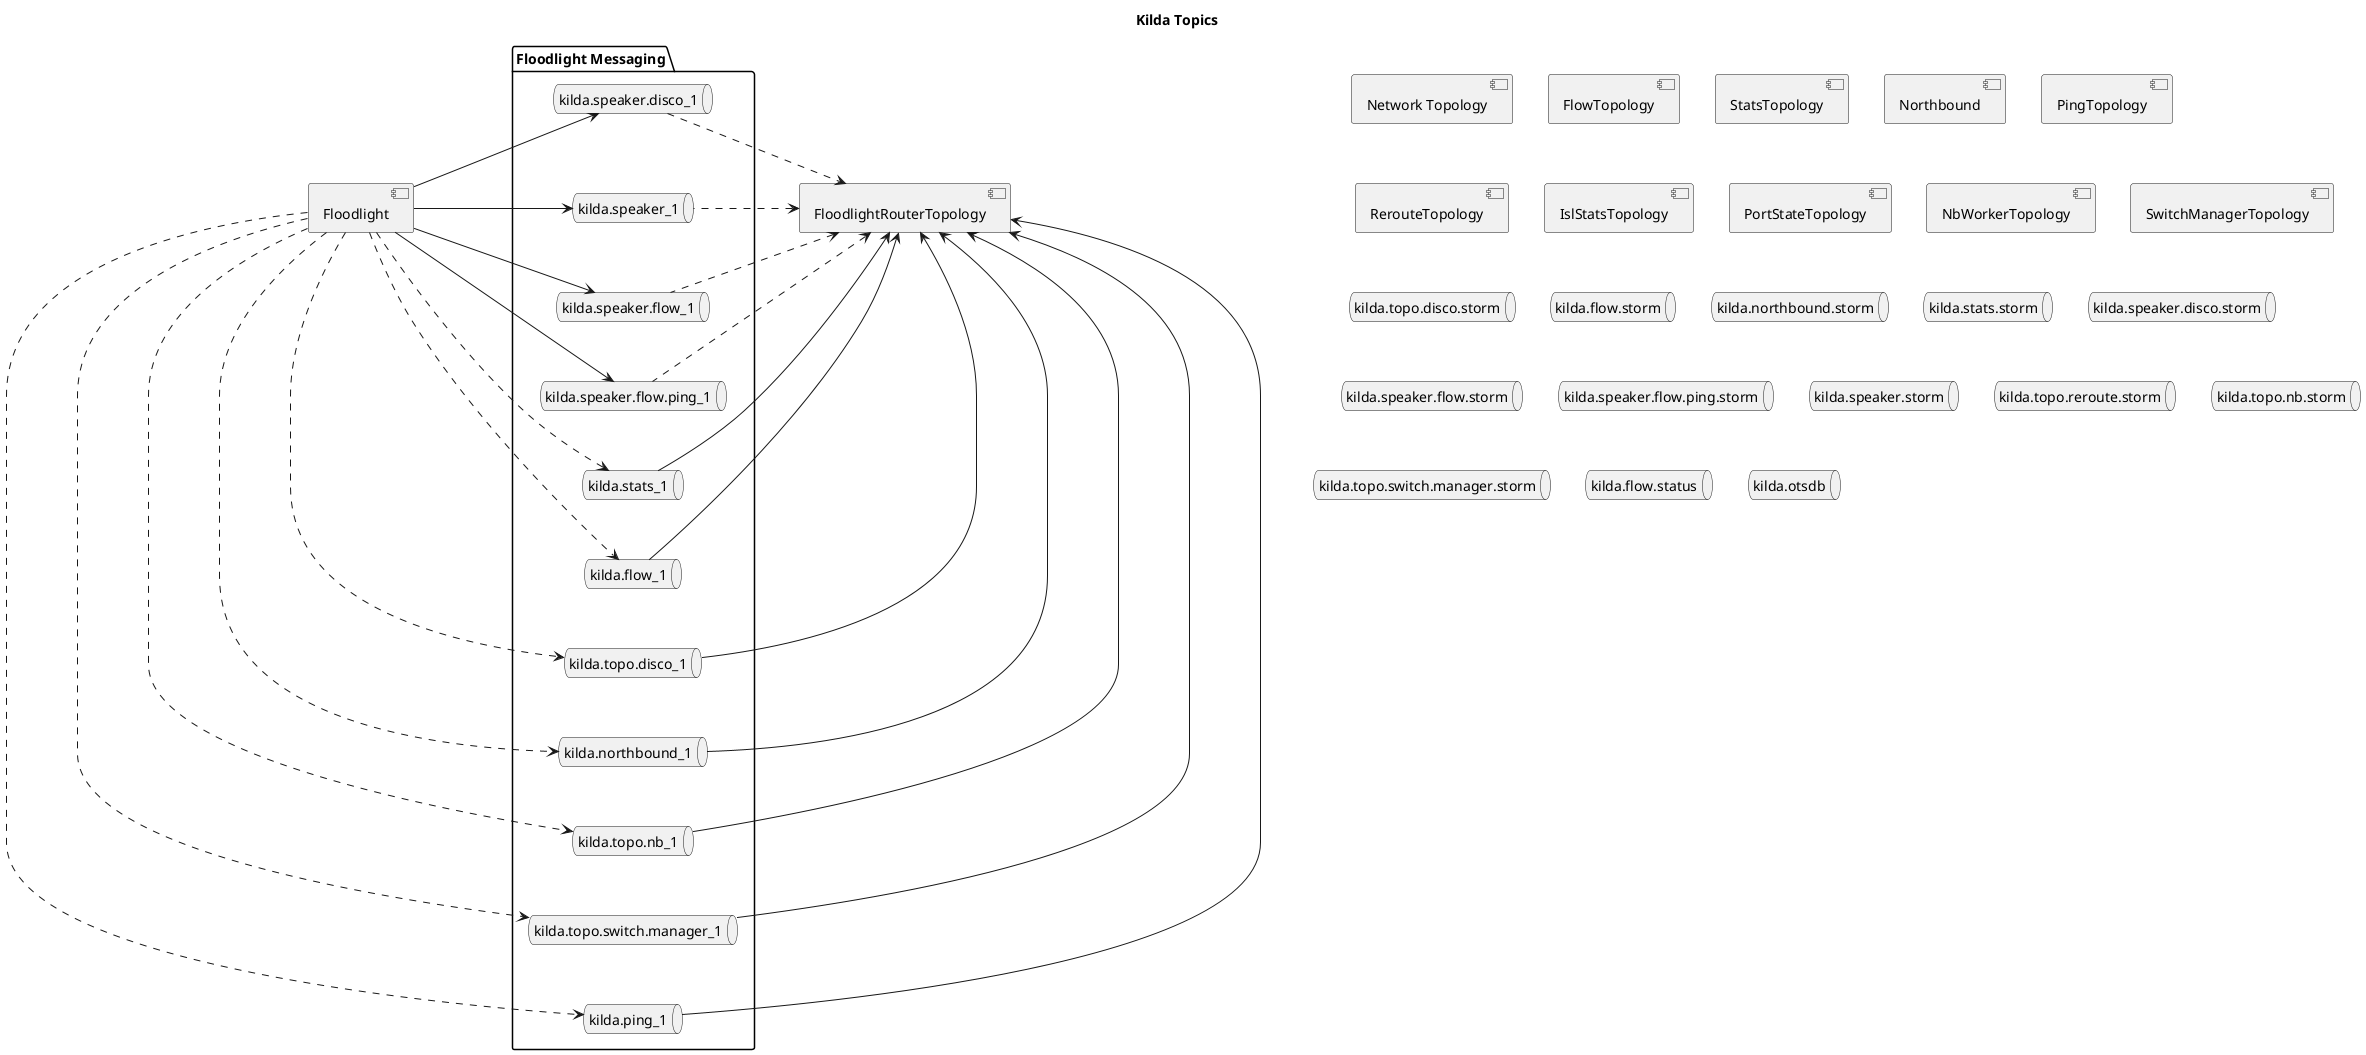 @startuml
title Kilda Topics

component [Floodlight] as FL
component [FloodlightRouterTopology] as FLR
component [Network Topology] as NT
component [FlowTopology] as FT
component [StatsTopology] as ST
component [Northbound] as NB
component [PingTopology] as PT
component [RerouteTopology] as RerT
component [IslStatsTopology] as IslStT
component [PortStateTopology] as PortStT
component [NbWorkerTopology] as NbT
component [SwitchManagerTopology] as SwMT

queue kilda.topo.disco.storm
queue kilda.flow.storm
queue kilda.northbound.storm
queue kilda.stats.storm
queue kilda.speaker.disco.storm
queue kilda.speaker.flow.storm
queue kilda.speaker.flow.ping.storm
queue kilda.speaker.storm
queue kilda.topo.reroute.storm
queue kilda.topo.nb.storm
queue kilda.topo.switch.manager.storm
queue kilda.flow.status
queue kilda.otsdb

package "Floodlight Messaging" {
    queue kilda.topo.disco_1
    queue kilda.flow_1
    queue kilda.stats_1
    queue kilda.speaker.disco_1
    queue kilda.speaker.flow_1
    queue kilda.speaker.flow.ping_1
    queue kilda.speaker_1
    queue kilda.topo.nb_1
    queue kilda.topo.switch.manager_1
    queue kilda.northbound_1
    queue kilda.ping_1
    kilda.speaker.disco_1 -[hidden]down- kilda.speaker_1
    kilda.speaker_1 -[hidden]down- kilda.speaker.flow_1
    kilda.speaker.flow_1 -[hidden]down- kilda.speaker.flow.ping_1
    kilda.speaker.flow.ping_1 -[hidden]down- kilda.stats_1
    kilda.stats_1 -[hidden]down- kilda.flow_1
    kilda.flow_1 -[hidden]down- kilda.topo.disco_1
    kilda.topo.disco_1 -[hidden]down- kilda.northbound_1
    kilda.northbound_1  -[hidden]down- kilda.topo.nb_1
    kilda.topo.nb_1 -[hidden]down- kilda.topo.switch.manager_1
    kilda.topo.switch.manager_1 -[hidden]down- kilda.ping_1
    [FL] -r-> kilda.speaker.disco_1
    [FL] -r-> kilda.speaker_1
    [FL] -r-> kilda.speaker.flow_1
    [FL] -r-> kilda.speaker.flow.ping_1
    [FL] .r.> kilda.stats_1
    [FL] .r.> kilda.flow_1
    [FL] .r.> kilda.topo.disco_1
    [FL] .r.> kilda.northbound_1
    [FL] .r.> kilda.topo.nb_1
    [FL] .r.> kilda.topo.switch.manager_1
    [FL] .r.> kilda.ping_1
}

kilda.speaker.disco_1 .right.> [FLR]
kilda.speaker_1 .left.> [FLR]
kilda.speaker.flow_1 .left.> [FLR]
kilda.speaker.flow.ping_1 .left.> [FLR]
kilda.stats_1 -left-> [FLR]
kilda.flow_1 -left-> [FLR]
kilda.topo.disco_1 -left-> [FLR]
kilda.northbound_1 -left-> [FLR]
kilda.topo.nb_1 -left-> [FLR]
kilda.topo.switch.manager_1 -left-> [FLR]
kilda.ping_1 -left-> [FLR]


'[FLR] -right- kilda.speaker.flow.storm
'
'
'[NT] .right.> kilda.speaker.disco.storm
'
'[FT] .right.> kilda.speaker.flow.storm
'[ST] -right- kilda.speaker.flow.storm
'
'[FT] -right- kilda.flow.storm
'[FLR] .right.> kilda.flow.storm
'[NB] .right.> kilda.flow.storm
'[RerT] .right.> kilda.flow.storm
'
'[RerT] -right- kilda.topo.reroute.storm
'[NT] .right.> kilda.topo.reroute.storm
'
'[NT] -right- kilda.topo.disco.storm
'[IslStT] -right- kilda.topo.disco.storm
'[PortStT] -right- kilda.topo.disco.storm
'[NbT] .right.> kilda.topo.disco.storm
'[FLR] .right.> kilda.topo.disco.storm
'
'[FLR] -right- kilda.speaker.storm
'[PortStT] .right.> kilda.speaker.storm
'[SwMT] .left.> kilda.speaker.storm
'
'[FLR] -right- kilda.speaker.flow.ping.storm
'[PT] .right.> kilda.speaker.flow.ping.storm
'
'[PT] .right.> kilda.flow.status
'
'[PortStT] -right- kilda.stats.storm
'[IslStT] -right- kilda.stats.storm
'[ST] -right- kilda.stats.storm
'
'[NbT] -right- kilda.topo.nb.storm
'[FLR] .right.> kilda.topo.nb.storm
'
'[SwMT] -right- kilda.topo.switch.manager.storm
'[FLR] .right.> kilda.topo.switch.manager.storm
'[FLR] -right- kilda.speaker.disco.storm

@enduml
